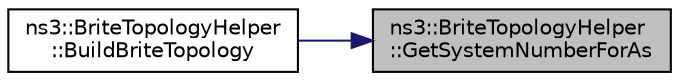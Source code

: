 digraph "ns3::BriteTopologyHelper::GetSystemNumberForAs"
{
 // LATEX_PDF_SIZE
  edge [fontname="Helvetica",fontsize="10",labelfontname="Helvetica",labelfontsize="10"];
  node [fontname="Helvetica",fontsize="10",shape=record];
  rankdir="RL";
  Node1 [label="ns3::BriteTopologyHelper\l::GetSystemNumberForAs",height=0.2,width=0.4,color="black", fillcolor="grey75", style="filled", fontcolor="black",tooltip="Returns the system number for the MPI instance that this AS is assigned to."];
  Node1 -> Node2 [dir="back",color="midnightblue",fontsize="10",style="solid",fontname="Helvetica"];
  Node2 [label="ns3::BriteTopologyHelper\l::BuildBriteTopology",height=0.2,width=0.4,color="black", fillcolor="white", style="filled",URL="$classns3_1_1_brite_topology_helper.html#add00a2bbadc06d39828c5005f59dbf0d",tooltip="Create NS3 topology using information generated from BRITE and configure topology for MPI use."];
}
